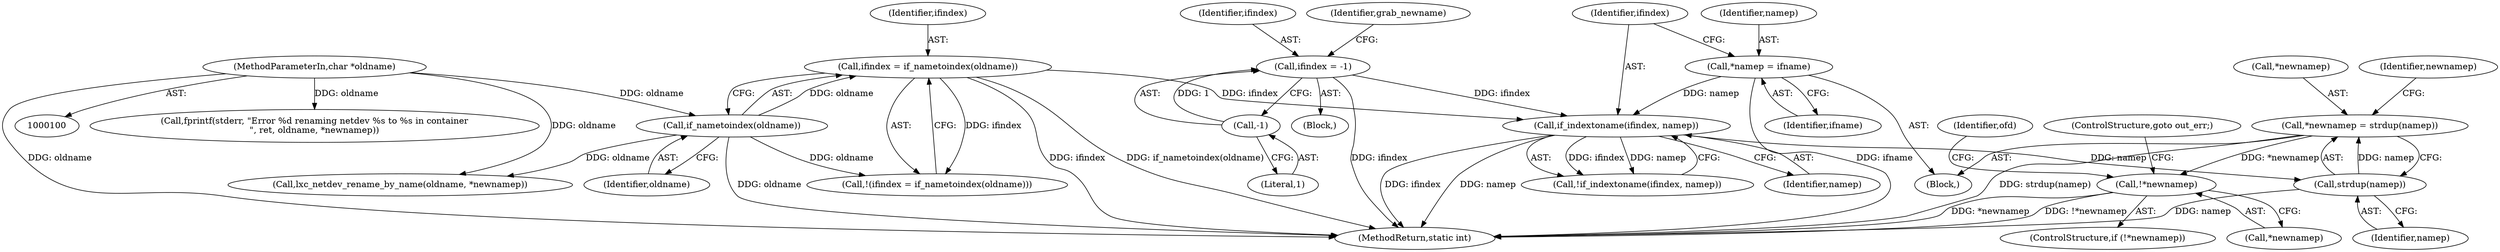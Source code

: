 digraph "1_lxc_16af238036a5464ae8f2420ed3af214f0de875f9@API" {
"1000235" [label="(Call,*newnamep = strdup(namep))"];
"1000238" [label="(Call,strdup(namep))"];
"1000227" [label="(Call,if_indextoname(ifindex, namep))"];
"1000190" [label="(Call,ifindex = if_nametoindex(oldname))"];
"1000192" [label="(Call,if_nametoindex(oldname))"];
"1000102" [label="(MethodParameterIn,char *oldname)"];
"1000117" [label="(Call,ifindex = -1)"];
"1000119" [label="(Call,-1)"];
"1000222" [label="(Call,*namep = ifname)"];
"1000241" [label="(Call,!*newnamep)"];
"1000193" [label="(Identifier,oldname)"];
"1000241" [label="(Call,!*newnamep)"];
"1000223" [label="(Identifier,namep)"];
"1000104" [label="(Block,)"];
"1000236" [label="(Call,*newnamep)"];
"1000228" [label="(Identifier,ifindex)"];
"1000239" [label="(Identifier,namep)"];
"1000248" [label="(Identifier,ofd)"];
"1000235" [label="(Call,*newnamep = strdup(namep))"];
"1000219" [label="(Block,)"];
"1000242" [label="(Call,*newnamep)"];
"1000238" [label="(Call,strdup(namep))"];
"1000118" [label="(Identifier,ifindex)"];
"1000209" [label="(Call,fprintf(stderr, \"Error %d renaming netdev %s to %s in container\n\", ret, oldname, *newnamep))"];
"1000102" [label="(MethodParameterIn,char *oldname)"];
"1000227" [label="(Call,if_indextoname(ifindex, namep))"];
"1000119" [label="(Call,-1)"];
"1000120" [label="(Literal,1)"];
"1000244" [label="(ControlStructure,goto out_err;)"];
"1000117" [label="(Call,ifindex = -1)"];
"1000226" [label="(Call,!if_indextoname(ifindex, namep))"];
"1000229" [label="(Identifier,namep)"];
"1000224" [label="(Identifier,ifname)"];
"1000203" [label="(Call,lxc_netdev_rename_by_name(oldname, *newnamep))"];
"1000123" [label="(Identifier,grab_newname)"];
"1000243" [label="(Identifier,newnamep)"];
"1000189" [label="(Call,!(ifindex = if_nametoindex(oldname)))"];
"1000191" [label="(Identifier,ifindex)"];
"1000240" [label="(ControlStructure,if (!*newnamep))"];
"1000190" [label="(Call,ifindex = if_nametoindex(oldname))"];
"1000192" [label="(Call,if_nametoindex(oldname))"];
"1000222" [label="(Call,*namep = ifname)"];
"1000289" [label="(MethodReturn,static int)"];
"1000235" -> "1000219"  [label="AST: "];
"1000235" -> "1000238"  [label="CFG: "];
"1000236" -> "1000235"  [label="AST: "];
"1000238" -> "1000235"  [label="AST: "];
"1000243" -> "1000235"  [label="CFG: "];
"1000235" -> "1000289"  [label="DDG: strdup(namep)"];
"1000238" -> "1000235"  [label="DDG: namep"];
"1000235" -> "1000241"  [label="DDG: *newnamep"];
"1000238" -> "1000239"  [label="CFG: "];
"1000239" -> "1000238"  [label="AST: "];
"1000238" -> "1000289"  [label="DDG: namep"];
"1000227" -> "1000238"  [label="DDG: namep"];
"1000227" -> "1000226"  [label="AST: "];
"1000227" -> "1000229"  [label="CFG: "];
"1000228" -> "1000227"  [label="AST: "];
"1000229" -> "1000227"  [label="AST: "];
"1000226" -> "1000227"  [label="CFG: "];
"1000227" -> "1000289"  [label="DDG: ifindex"];
"1000227" -> "1000289"  [label="DDG: namep"];
"1000227" -> "1000226"  [label="DDG: ifindex"];
"1000227" -> "1000226"  [label="DDG: namep"];
"1000190" -> "1000227"  [label="DDG: ifindex"];
"1000117" -> "1000227"  [label="DDG: ifindex"];
"1000222" -> "1000227"  [label="DDG: namep"];
"1000190" -> "1000189"  [label="AST: "];
"1000190" -> "1000192"  [label="CFG: "];
"1000191" -> "1000190"  [label="AST: "];
"1000192" -> "1000190"  [label="AST: "];
"1000189" -> "1000190"  [label="CFG: "];
"1000190" -> "1000289"  [label="DDG: ifindex"];
"1000190" -> "1000289"  [label="DDG: if_nametoindex(oldname)"];
"1000190" -> "1000189"  [label="DDG: ifindex"];
"1000192" -> "1000190"  [label="DDG: oldname"];
"1000192" -> "1000193"  [label="CFG: "];
"1000193" -> "1000192"  [label="AST: "];
"1000192" -> "1000289"  [label="DDG: oldname"];
"1000192" -> "1000189"  [label="DDG: oldname"];
"1000102" -> "1000192"  [label="DDG: oldname"];
"1000192" -> "1000203"  [label="DDG: oldname"];
"1000102" -> "1000100"  [label="AST: "];
"1000102" -> "1000289"  [label="DDG: oldname"];
"1000102" -> "1000203"  [label="DDG: oldname"];
"1000102" -> "1000209"  [label="DDG: oldname"];
"1000117" -> "1000104"  [label="AST: "];
"1000117" -> "1000119"  [label="CFG: "];
"1000118" -> "1000117"  [label="AST: "];
"1000119" -> "1000117"  [label="AST: "];
"1000123" -> "1000117"  [label="CFG: "];
"1000117" -> "1000289"  [label="DDG: ifindex"];
"1000119" -> "1000117"  [label="DDG: 1"];
"1000119" -> "1000120"  [label="CFG: "];
"1000120" -> "1000119"  [label="AST: "];
"1000222" -> "1000219"  [label="AST: "];
"1000222" -> "1000224"  [label="CFG: "];
"1000223" -> "1000222"  [label="AST: "];
"1000224" -> "1000222"  [label="AST: "];
"1000228" -> "1000222"  [label="CFG: "];
"1000222" -> "1000289"  [label="DDG: ifname"];
"1000241" -> "1000240"  [label="AST: "];
"1000241" -> "1000242"  [label="CFG: "];
"1000242" -> "1000241"  [label="AST: "];
"1000244" -> "1000241"  [label="CFG: "];
"1000248" -> "1000241"  [label="CFG: "];
"1000241" -> "1000289"  [label="DDG: *newnamep"];
"1000241" -> "1000289"  [label="DDG: !*newnamep"];
}
